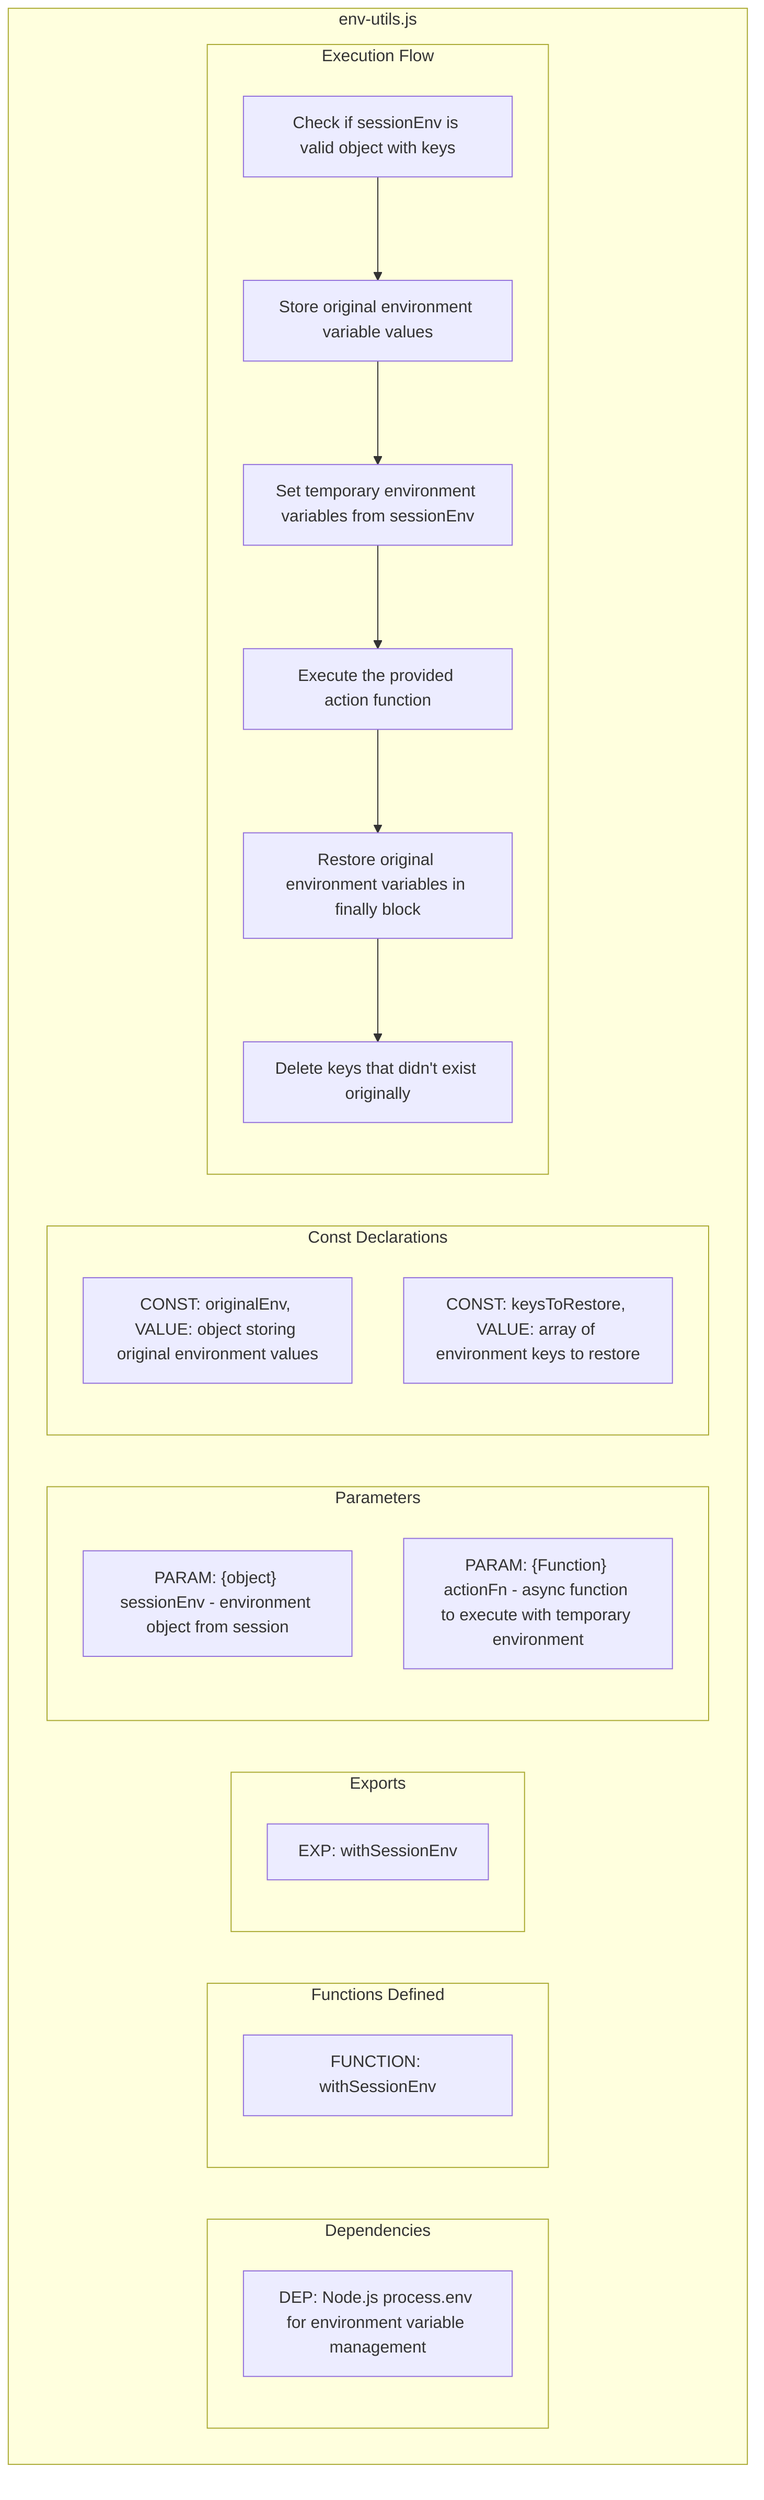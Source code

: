 flowchart TB
    subgraph Dependencies["Dependencies"]
        D1["DEP: Node.js process.env for environment variable management"]
    end
    
    subgraph FunctionsDefined["Functions Defined"]
        FU1["FUNCTION: withSessionEnv"]
    end
    
    subgraph Exports["Exports"]
        E1["EXP: withSessionEnv"]
    end
    
    subgraph Parameters["Parameters"]
        P1["PARAM: {object} sessionEnv - environment object from session"]
        P2["PARAM: {Function} actionFn - async function to execute with temporary environment"]
    end
    
    subgraph Constants["Const Declarations"]
        C1["CONST: originalEnv, VALUE: object storing original environment values"]
        C2["CONST: keysToRestore, VALUE: array of environment keys to restore"]
    end
    
    subgraph ExecutionFlow["Execution Flow"]
        FL1["Check if sessionEnv is valid object with keys"]
        FL2["Store original environment variable values"]
        FL3["Set temporary environment variables from sessionEnv"]
        FL4["Execute the provided action function"]
        FL5["Restore original environment variables in finally block"]
        FL6["Delete keys that didn't exist originally"]
    end
    
    subgraph FileName["env-utils.js"]
        Dependencies
        FunctionsDefined
        Exports
        Parameters
        Constants
        ExecutionFlow
    end
    
    FL1 --> FL2
    FL2 --> FL3
    FL3 --> FL4
    FL4 --> FL5
    FL5 --> FL6